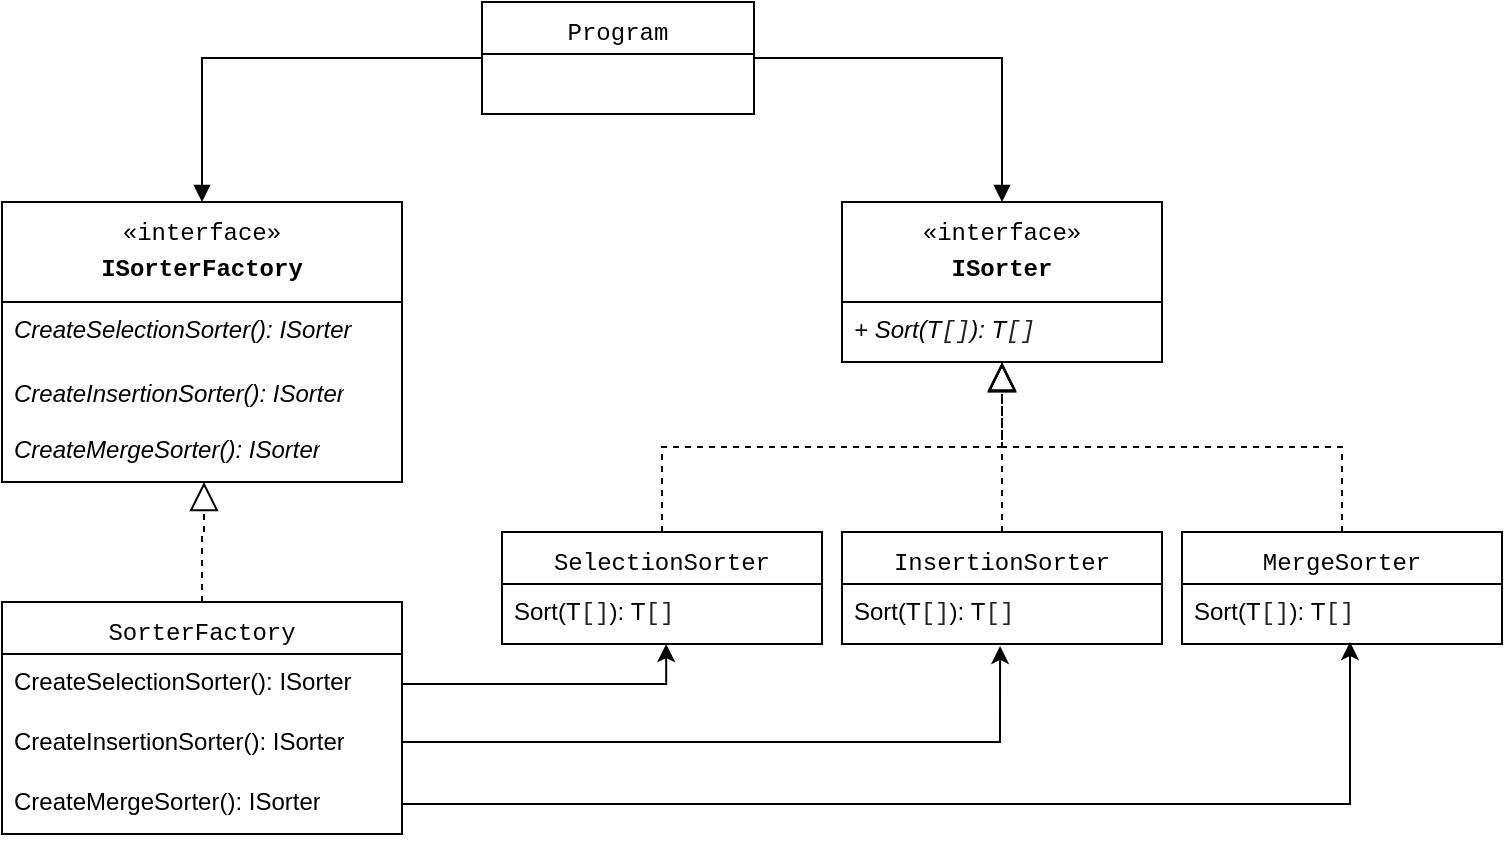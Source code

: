 <mxfile version="21.7.2" type="device">
  <diagram id="C5RBs43oDa-KdzZeNtuy" name="Page-1">
    <mxGraphModel dx="954" dy="500" grid="1" gridSize="10" guides="1" tooltips="1" connect="1" arrows="1" fold="1" page="1" pageScale="1" pageWidth="827" pageHeight="1169" math="0" shadow="0">
      <root>
        <mxCell id="WIyWlLk6GJQsqaUBKTNV-0" />
        <mxCell id="WIyWlLk6GJQsqaUBKTNV-1" parent="WIyWlLk6GJQsqaUBKTNV-0" />
        <mxCell id="hBMQ72z1jsUdcbu7c47K-1" value="&lt;div style=&quot;background-color: rgb(255, 255, 255); font-family: Menlo, Monaco, &amp;quot;Courier New&amp;quot;, monospace; font-weight: normal; line-height: 18px;&quot;&gt;SelectionSorter&lt;/div&gt;" style="swimlane;fontStyle=1;align=center;verticalAlign=top;childLayout=stackLayout;horizontal=1;startSize=26;horizontalStack=0;resizeParent=1;resizeParentMax=0;resizeLast=0;collapsible=1;marginBottom=0;whiteSpace=wrap;html=1;" parent="WIyWlLk6GJQsqaUBKTNV-1" vertex="1">
          <mxGeometry x="290" y="285" width="160" height="56" as="geometry">
            <mxRectangle x="620" y="130" width="150" height="30" as="alternateBounds" />
          </mxGeometry>
        </mxCell>
        <mxCell id="hBMQ72z1jsUdcbu7c47K-29" value="Sort(T&lt;span style=&quot;font-family: Menlo, Monaco, &amp;quot;Courier New&amp;quot;, monospace; color: rgb(34, 34, 34);&quot;&gt;[&lt;/span&gt;&lt;span style=&quot;font-family: Menlo, Monaco, &amp;quot;Courier New&amp;quot;, monospace; color: rgb(34, 34, 34);&quot;&gt;]&lt;/span&gt;&lt;span style=&quot;background-color: initial;&quot;&gt;):&amp;nbsp;&lt;/span&gt;T&lt;span style=&quot;font-family: Menlo, Monaco, &amp;quot;Courier New&amp;quot;, monospace; color: rgb(34, 34, 34);&quot;&gt;[&lt;/span&gt;&lt;span style=&quot;font-family: Menlo, Monaco, &amp;quot;Courier New&amp;quot;, monospace; color: rgb(34, 34, 34);&quot;&gt;]&lt;/span&gt;" style="text;strokeColor=none;fillColor=none;align=left;verticalAlign=top;spacingLeft=4;spacingRight=4;overflow=hidden;rotatable=0;points=[[0,0.5],[1,0.5]];portConstraint=eastwest;whiteSpace=wrap;html=1;" parent="hBMQ72z1jsUdcbu7c47K-1" vertex="1">
          <mxGeometry y="26" width="160" height="30" as="geometry" />
        </mxCell>
        <mxCell id="hBMQ72z1jsUdcbu7c47K-5" value="&lt;div style=&quot;background-color: rgb(255, 255, 255); font-family: Menlo, Monaco, &amp;quot;Courier New&amp;quot;, monospace; font-weight: normal; line-height: 18px;&quot;&gt;&lt;div style=&quot;line-height: 18px;&quot;&gt;InsertionSorter&lt;/div&gt;&lt;/div&gt;" style="swimlane;fontStyle=1;align=center;verticalAlign=top;childLayout=stackLayout;horizontal=1;startSize=26;horizontalStack=0;resizeParent=1;resizeParentMax=0;resizeLast=0;collapsible=1;marginBottom=0;whiteSpace=wrap;html=1;" parent="WIyWlLk6GJQsqaUBKTNV-1" vertex="1">
          <mxGeometry x="460" y="285" width="160" height="56" as="geometry" />
        </mxCell>
        <mxCell id="hBMQ72z1jsUdcbu7c47K-30" value="Sort(T&lt;span style=&quot;font-family: Menlo, Monaco, &amp;quot;Courier New&amp;quot;, monospace; color: rgb(34, 34, 34);&quot;&gt;[&lt;/span&gt;&lt;span style=&quot;font-family: Menlo, Monaco, &amp;quot;Courier New&amp;quot;, monospace; color: rgb(34, 34, 34);&quot;&gt;]&lt;/span&gt;&lt;span style=&quot;background-color: initial;&quot;&gt;):&amp;nbsp;&lt;/span&gt;T&lt;span style=&quot;font-family: Menlo, Monaco, &amp;quot;Courier New&amp;quot;, monospace; color: rgb(34, 34, 34);&quot;&gt;[&lt;/span&gt;&lt;span style=&quot;font-family: Menlo, Monaco, &amp;quot;Courier New&amp;quot;, monospace; color: rgb(34, 34, 34);&quot;&gt;]&lt;/span&gt;" style="text;strokeColor=none;fillColor=none;align=left;verticalAlign=top;spacingLeft=4;spacingRight=4;overflow=hidden;rotatable=0;points=[[0,0.5],[1,0.5]];portConstraint=eastwest;whiteSpace=wrap;html=1;" parent="hBMQ72z1jsUdcbu7c47K-5" vertex="1">
          <mxGeometry y="26" width="160" height="30" as="geometry" />
        </mxCell>
        <mxCell id="hBMQ72z1jsUdcbu7c47K-7" value="&lt;div style=&quot;background-color: rgb(255, 255, 255); font-family: Menlo, Monaco, &amp;quot;Courier New&amp;quot;, monospace; font-weight: normal; line-height: 18px;&quot;&gt;&lt;div style=&quot;line-height: 18px;&quot;&gt;MergeSorter&lt;/div&gt;&lt;/div&gt;" style="swimlane;fontStyle=1;align=center;verticalAlign=top;childLayout=stackLayout;horizontal=1;startSize=26;horizontalStack=0;resizeParent=1;resizeParentMax=0;resizeLast=0;collapsible=1;marginBottom=0;whiteSpace=wrap;html=1;" parent="WIyWlLk6GJQsqaUBKTNV-1" vertex="1">
          <mxGeometry x="630" y="285" width="160" height="56" as="geometry" />
        </mxCell>
        <mxCell id="hBMQ72z1jsUdcbu7c47K-31" value="Sort(T&lt;span style=&quot;font-family: Menlo, Monaco, &amp;quot;Courier New&amp;quot;, monospace; color: rgb(34, 34, 34);&quot;&gt;[&lt;/span&gt;&lt;span style=&quot;font-family: Menlo, Monaco, &amp;quot;Courier New&amp;quot;, monospace; color: rgb(34, 34, 34);&quot;&gt;]&lt;/span&gt;&lt;span style=&quot;background-color: initial;&quot;&gt;):&amp;nbsp;&lt;/span&gt;T&lt;span style=&quot;font-family: Menlo, Monaco, &amp;quot;Courier New&amp;quot;, monospace; color: rgb(34, 34, 34);&quot;&gt;[&lt;/span&gt;&lt;span style=&quot;font-family: Menlo, Monaco, &amp;quot;Courier New&amp;quot;, monospace; color: rgb(34, 34, 34);&quot;&gt;]&lt;/span&gt;" style="text;strokeColor=none;fillColor=none;align=left;verticalAlign=top;spacingLeft=4;spacingRight=4;overflow=hidden;rotatable=0;points=[[0,0.5],[1,0.5]];portConstraint=eastwest;whiteSpace=wrap;html=1;" parent="hBMQ72z1jsUdcbu7c47K-7" vertex="1">
          <mxGeometry y="26" width="160" height="30" as="geometry" />
        </mxCell>
        <mxCell id="hBMQ72z1jsUdcbu7c47K-14" value="" style="endArrow=block;dashed=1;endFill=0;endSize=12;html=1;rounded=0;edgeStyle=orthogonalEdgeStyle;entryX=0.5;entryY=1;entryDx=0;entryDy=0;exitX=0.5;exitY=0;exitDx=0;exitDy=0;entryPerimeter=0;" parent="WIyWlLk6GJQsqaUBKTNV-1" source="hBMQ72z1jsUdcbu7c47K-1" target="hBMQ72z1jsUdcbu7c47K-23" edge="1">
          <mxGeometry width="160" relative="1" as="geometry">
            <mxPoint x="370" y="260" as="sourcePoint" />
            <mxPoint x="540" y="170" as="targetPoint" />
          </mxGeometry>
        </mxCell>
        <mxCell id="hBMQ72z1jsUdcbu7c47K-17" value="" style="endArrow=block;dashed=1;endFill=0;endSize=12;html=1;rounded=0;edgeStyle=orthogonalEdgeStyle;exitX=0.5;exitY=0;exitDx=0;exitDy=0;entryX=0.5;entryY=1.017;entryDx=0;entryDy=0;entryPerimeter=0;" parent="WIyWlLk6GJQsqaUBKTNV-1" source="hBMQ72z1jsUdcbu7c47K-5" target="hBMQ72z1jsUdcbu7c47K-23" edge="1">
          <mxGeometry width="160" relative="1" as="geometry">
            <mxPoint x="590" y="250" as="sourcePoint" />
            <mxPoint x="600" y="200" as="targetPoint" />
          </mxGeometry>
        </mxCell>
        <mxCell id="hBMQ72z1jsUdcbu7c47K-18" value="" style="endArrow=block;dashed=1;endFill=0;endSize=12;html=1;rounded=0;edgeStyle=orthogonalEdgeStyle;exitX=0.5;exitY=0;exitDx=0;exitDy=0;entryX=0.5;entryY=1.023;entryDx=0;entryDy=0;entryPerimeter=0;" parent="WIyWlLk6GJQsqaUBKTNV-1" source="hBMQ72z1jsUdcbu7c47K-7" target="hBMQ72z1jsUdcbu7c47K-23" edge="1">
          <mxGeometry width="160" relative="1" as="geometry">
            <mxPoint x="550" y="295" as="sourcePoint" />
            <mxPoint x="670" y="190" as="targetPoint" />
          </mxGeometry>
        </mxCell>
        <mxCell id="hBMQ72z1jsUdcbu7c47K-22" value="&lt;div style=&quot;background-color: rgb(255, 255, 255); font-family: Menlo, Monaco, &amp;quot;Courier New&amp;quot;, monospace; line-height: 18px;&quot;&gt;&lt;span style=&quot;font-weight: normal;&quot;&gt;«interface»&lt;/span&gt;&lt;br style=&quot;border-color: var(--border-color); font-family: Helvetica; background-color: rgb(251, 251, 251);&quot;&gt;&lt;div style=&quot;border-color: var(--border-color); line-height: 18px;&quot;&gt;ISorter&lt;/div&gt;&lt;/div&gt;" style="swimlane;fontStyle=1;align=center;verticalAlign=top;childLayout=stackLayout;horizontal=1;startSize=50;horizontalStack=0;resizeParent=1;resizeParentMax=0;resizeLast=0;collapsible=1;marginBottom=0;whiteSpace=wrap;html=1;" parent="WIyWlLk6GJQsqaUBKTNV-1" vertex="1">
          <mxGeometry x="460" y="120" width="160" height="80" as="geometry">
            <mxRectangle x="505" y="280" width="150" height="30" as="alternateBounds" />
          </mxGeometry>
        </mxCell>
        <mxCell id="hBMQ72z1jsUdcbu7c47K-23" value="&lt;i&gt;+ Sort(T&lt;span style=&quot;font-family: Menlo, Monaco, &amp;quot;Courier New&amp;quot;, monospace; color: rgb(34, 34, 34);&quot;&gt;[&lt;/span&gt;&lt;span style=&quot;font-family: Menlo, Monaco, &amp;quot;Courier New&amp;quot;, monospace; color: rgb(34, 34, 34);&quot;&gt;]&lt;/span&gt;&lt;span style=&quot;background-color: initial;&quot;&gt;):&amp;nbsp;&lt;/span&gt;T&lt;span style=&quot;font-family: Menlo, Monaco, &amp;quot;Courier New&amp;quot;, monospace; color: rgb(34, 34, 34);&quot;&gt;[&lt;/span&gt;&lt;span style=&quot;font-family: Menlo, Monaco, &amp;quot;Courier New&amp;quot;, monospace; color: rgb(34, 34, 34);&quot;&gt;]&lt;/span&gt;&lt;/i&gt;" style="text;strokeColor=none;fillColor=none;align=left;verticalAlign=top;spacingLeft=4;spacingRight=4;overflow=hidden;rotatable=0;points=[[0,0.5],[1,0.5]];portConstraint=eastwest;whiteSpace=wrap;html=1;" parent="hBMQ72z1jsUdcbu7c47K-22" vertex="1">
          <mxGeometry y="50" width="160" height="30" as="geometry" />
        </mxCell>
        <mxCell id="hBMQ72z1jsUdcbu7c47K-25" value="&lt;div style=&quot;background-color: rgb(255, 255, 255); font-family: Menlo, Monaco, &amp;quot;Courier New&amp;quot;, monospace; line-height: 18px;&quot;&gt;&lt;span style=&quot;font-weight: normal;&quot;&gt;«interface»&lt;/span&gt;&lt;br style=&quot;border-color: var(--border-color); font-family: Helvetica; background-color: rgb(251, 251, 251);&quot;&gt;&lt;div style=&quot;border-color: var(--border-color); line-height: 18px;&quot;&gt;&lt;div style=&quot;line-height: 18px;&quot;&gt;ISorterFactory&lt;/div&gt;&lt;/div&gt;&lt;/div&gt;" style="swimlane;fontStyle=1;align=center;verticalAlign=top;childLayout=stackLayout;horizontal=1;startSize=50;horizontalStack=0;resizeParent=1;resizeParentMax=0;resizeLast=0;collapsible=1;marginBottom=0;whiteSpace=wrap;html=1;" parent="WIyWlLk6GJQsqaUBKTNV-1" vertex="1">
          <mxGeometry x="40" y="120" width="200" height="140" as="geometry">
            <mxRectangle x="505" y="280" width="150" height="30" as="alternateBounds" />
          </mxGeometry>
        </mxCell>
        <mxCell id="hBMQ72z1jsUdcbu7c47K-26" value="&lt;i&gt;CreateSelectionSorter&lt;/i&gt;&lt;i style=&quot;background-color: initial;&quot;&gt;(): ISorter&lt;/i&gt;&lt;i&gt;&lt;br&gt;&lt;/i&gt;" style="text;strokeColor=none;fillColor=none;align=left;verticalAlign=top;spacingLeft=4;spacingRight=4;overflow=hidden;rotatable=0;points=[[0,0.5],[1,0.5]];portConstraint=eastwest;whiteSpace=wrap;html=1;" parent="hBMQ72z1jsUdcbu7c47K-25" vertex="1">
          <mxGeometry y="50" width="200" height="30" as="geometry" />
        </mxCell>
        <mxCell id="_P2Wy-9xUuQjF4lR8Wcg-2" value="&lt;div style=&quot;line-height: 18px;&quot;&gt;&lt;i&gt;CreateInsertionSorter(): ISorter&lt;/i&gt;&lt;br&gt;&lt;/div&gt;" style="text;strokeColor=none;fillColor=none;align=left;verticalAlign=top;spacingLeft=4;spacingRight=4;overflow=hidden;rotatable=0;points=[[0,0.5],[1,0.5]];portConstraint=eastwest;whiteSpace=wrap;html=1;" vertex="1" parent="hBMQ72z1jsUdcbu7c47K-25">
          <mxGeometry y="80" width="200" height="30" as="geometry" />
        </mxCell>
        <mxCell id="_P2Wy-9xUuQjF4lR8Wcg-3" value="&lt;i&gt;CreateMergeSorter&lt;/i&gt;&lt;i style=&quot;background-color: initial;&quot;&gt;(): ISorter&lt;/i&gt;&lt;i&gt;&lt;br&gt;&lt;/i&gt;" style="text;strokeColor=none;fillColor=none;align=left;verticalAlign=top;spacingLeft=4;spacingRight=4;overflow=hidden;rotatable=0;points=[[0,0.5],[1,0.5]];portConstraint=eastwest;whiteSpace=wrap;html=1;" vertex="1" parent="hBMQ72z1jsUdcbu7c47K-25">
          <mxGeometry y="110" width="200" height="30" as="geometry" />
        </mxCell>
        <mxCell id="hBMQ72z1jsUdcbu7c47K-27" value="&lt;div style=&quot;background-color: rgb(255, 255, 255); font-family: Menlo, Monaco, &amp;quot;Courier New&amp;quot;, monospace; font-weight: normal; line-height: 18px;&quot;&gt;&lt;div style=&quot;line-height: 18px;&quot;&gt;SorterFactory&lt;/div&gt;&lt;/div&gt;" style="swimlane;fontStyle=1;align=center;verticalAlign=top;childLayout=stackLayout;horizontal=1;startSize=26;horizontalStack=0;resizeParent=1;resizeParentMax=0;resizeLast=0;collapsible=1;marginBottom=0;whiteSpace=wrap;html=1;" parent="WIyWlLk6GJQsqaUBKTNV-1" vertex="1">
          <mxGeometry x="40" y="320" width="200" height="116" as="geometry">
            <mxRectangle x="620" y="130" width="150" height="30" as="alternateBounds" />
          </mxGeometry>
        </mxCell>
        <mxCell id="hBMQ72z1jsUdcbu7c47K-32" value="&lt;span style=&quot;border-color: var(--border-color);&quot;&gt;CreateSelectionSorter&lt;/span&gt;&lt;span style=&quot;border-color: var(--border-color); background-color: initial;&quot;&gt;(): ISorter&lt;/span&gt;" style="text;strokeColor=none;fillColor=none;align=left;verticalAlign=top;spacingLeft=4;spacingRight=4;overflow=hidden;rotatable=0;points=[[0,0.5],[1,0.5]];portConstraint=eastwest;whiteSpace=wrap;html=1;" parent="hBMQ72z1jsUdcbu7c47K-27" vertex="1">
          <mxGeometry y="26" width="200" height="30" as="geometry" />
        </mxCell>
        <mxCell id="_P2Wy-9xUuQjF4lR8Wcg-4" value="&lt;span style=&quot;border-color: var(--border-color);&quot;&gt;CreateInsertionSorter(): ISorter&lt;/span&gt;" style="text;strokeColor=none;fillColor=none;align=left;verticalAlign=top;spacingLeft=4;spacingRight=4;overflow=hidden;rotatable=0;points=[[0,0.5],[1,0.5]];portConstraint=eastwest;whiteSpace=wrap;html=1;" vertex="1" parent="hBMQ72z1jsUdcbu7c47K-27">
          <mxGeometry y="56" width="200" height="30" as="geometry" />
        </mxCell>
        <mxCell id="_P2Wy-9xUuQjF4lR8Wcg-5" value="&lt;span style=&quot;border-color: var(--border-color);&quot;&gt;CreateMergeSorter&lt;/span&gt;&lt;span style=&quot;border-color: var(--border-color); background-color: initial;&quot;&gt;(): ISorter&lt;/span&gt;" style="text;strokeColor=none;fillColor=none;align=left;verticalAlign=top;spacingLeft=4;spacingRight=4;overflow=hidden;rotatable=0;points=[[0,0.5],[1,0.5]];portConstraint=eastwest;whiteSpace=wrap;html=1;" vertex="1" parent="hBMQ72z1jsUdcbu7c47K-27">
          <mxGeometry y="86" width="200" height="30" as="geometry" />
        </mxCell>
        <mxCell id="hBMQ72z1jsUdcbu7c47K-38" value="" style="endArrow=block;dashed=1;endFill=0;endSize=12;html=1;rounded=0;edgeStyle=orthogonalEdgeStyle;exitX=0.5;exitY=0;exitDx=0;exitDy=0;" parent="WIyWlLk6GJQsqaUBKTNV-1" source="hBMQ72z1jsUdcbu7c47K-27" edge="1">
          <mxGeometry width="160" relative="1" as="geometry">
            <mxPoint x="590" y="295" as="sourcePoint" />
            <mxPoint x="141" y="260" as="targetPoint" />
            <Array as="points">
              <mxPoint x="141" y="285" />
            </Array>
          </mxGeometry>
        </mxCell>
        <mxCell id="hBMQ72z1jsUdcbu7c47K-43" value="&lt;div style=&quot;background-color: rgb(255, 255, 255); font-family: Menlo, Monaco, &amp;quot;Courier New&amp;quot;, monospace; font-weight: normal; line-height: 18px;&quot;&gt;Program&lt;/div&gt;" style="swimlane;fontStyle=1;align=center;verticalAlign=top;childLayout=stackLayout;horizontal=1;startSize=26;horizontalStack=0;resizeParent=1;resizeParentMax=0;resizeLast=0;collapsible=1;marginBottom=0;whiteSpace=wrap;html=1;" parent="WIyWlLk6GJQsqaUBKTNV-1" vertex="1">
          <mxGeometry x="280" y="20" width="136" height="56" as="geometry">
            <mxRectangle x="620" y="130" width="150" height="30" as="alternateBounds" />
          </mxGeometry>
        </mxCell>
        <mxCell id="hBMQ72z1jsUdcbu7c47K-45" value="" style="endArrow=block;endFill=1;html=1;edgeStyle=orthogonalEdgeStyle;align=left;verticalAlign=top;rounded=0;exitX=1;exitY=0.5;exitDx=0;exitDy=0;entryX=0.5;entryY=0;entryDx=0;entryDy=0;" parent="WIyWlLk6GJQsqaUBKTNV-1" source="hBMQ72z1jsUdcbu7c47K-43" target="hBMQ72z1jsUdcbu7c47K-22" edge="1">
          <mxGeometry relative="1" as="geometry">
            <mxPoint x="340" y="76" as="sourcePoint" />
            <mxPoint x="610" y="50" as="targetPoint" />
          </mxGeometry>
        </mxCell>
        <mxCell id="hBMQ72z1jsUdcbu7c47K-47" value="" style="endArrow=block;endFill=1;html=1;edgeStyle=orthogonalEdgeStyle;align=left;verticalAlign=top;rounded=0;exitX=0;exitY=0.5;exitDx=0;exitDy=0;entryX=0.5;entryY=0;entryDx=0;entryDy=0;" parent="WIyWlLk6GJQsqaUBKTNV-1" source="hBMQ72z1jsUdcbu7c47K-43" target="hBMQ72z1jsUdcbu7c47K-25" edge="1">
          <mxGeometry relative="1" as="geometry">
            <mxPoint x="450" y="58" as="sourcePoint" />
            <mxPoint x="550" y="130" as="targetPoint" />
          </mxGeometry>
        </mxCell>
        <mxCell id="_P2Wy-9xUuQjF4lR8Wcg-6" value="" style="edgeStyle=orthogonalEdgeStyle;rounded=0;orthogonalLoop=1;jettySize=auto;html=1;exitX=1;exitY=0.5;exitDx=0;exitDy=0;entryX=0.513;entryY=1;entryDx=0;entryDy=0;entryPerimeter=0;" edge="1" parent="WIyWlLk6GJQsqaUBKTNV-1" source="hBMQ72z1jsUdcbu7c47K-32" target="hBMQ72z1jsUdcbu7c47K-29">
          <mxGeometry relative="1" as="geometry">
            <mxPoint x="370" y="361" as="targetPoint" />
          </mxGeometry>
        </mxCell>
        <mxCell id="_P2Wy-9xUuQjF4lR8Wcg-7" value="" style="edgeStyle=orthogonalEdgeStyle;rounded=0;orthogonalLoop=1;jettySize=auto;html=1;entryX=0.494;entryY=1.033;entryDx=0;entryDy=0;entryPerimeter=0;exitX=1;exitY=0.5;exitDx=0;exitDy=0;" edge="1" parent="WIyWlLk6GJQsqaUBKTNV-1" source="_P2Wy-9xUuQjF4lR8Wcg-4" target="hBMQ72z1jsUdcbu7c47K-30">
          <mxGeometry relative="1" as="geometry">
            <Array as="points">
              <mxPoint x="240" y="390" />
              <mxPoint x="539" y="390" />
            </Array>
          </mxGeometry>
        </mxCell>
        <mxCell id="_P2Wy-9xUuQjF4lR8Wcg-10" style="edgeStyle=orthogonalEdgeStyle;rounded=0;orthogonalLoop=1;jettySize=auto;html=1;entryX=0.525;entryY=0.967;entryDx=0;entryDy=0;entryPerimeter=0;" edge="1" parent="WIyWlLk6GJQsqaUBKTNV-1" source="_P2Wy-9xUuQjF4lR8Wcg-5" target="hBMQ72z1jsUdcbu7c47K-31">
          <mxGeometry relative="1" as="geometry" />
        </mxCell>
      </root>
    </mxGraphModel>
  </diagram>
</mxfile>
